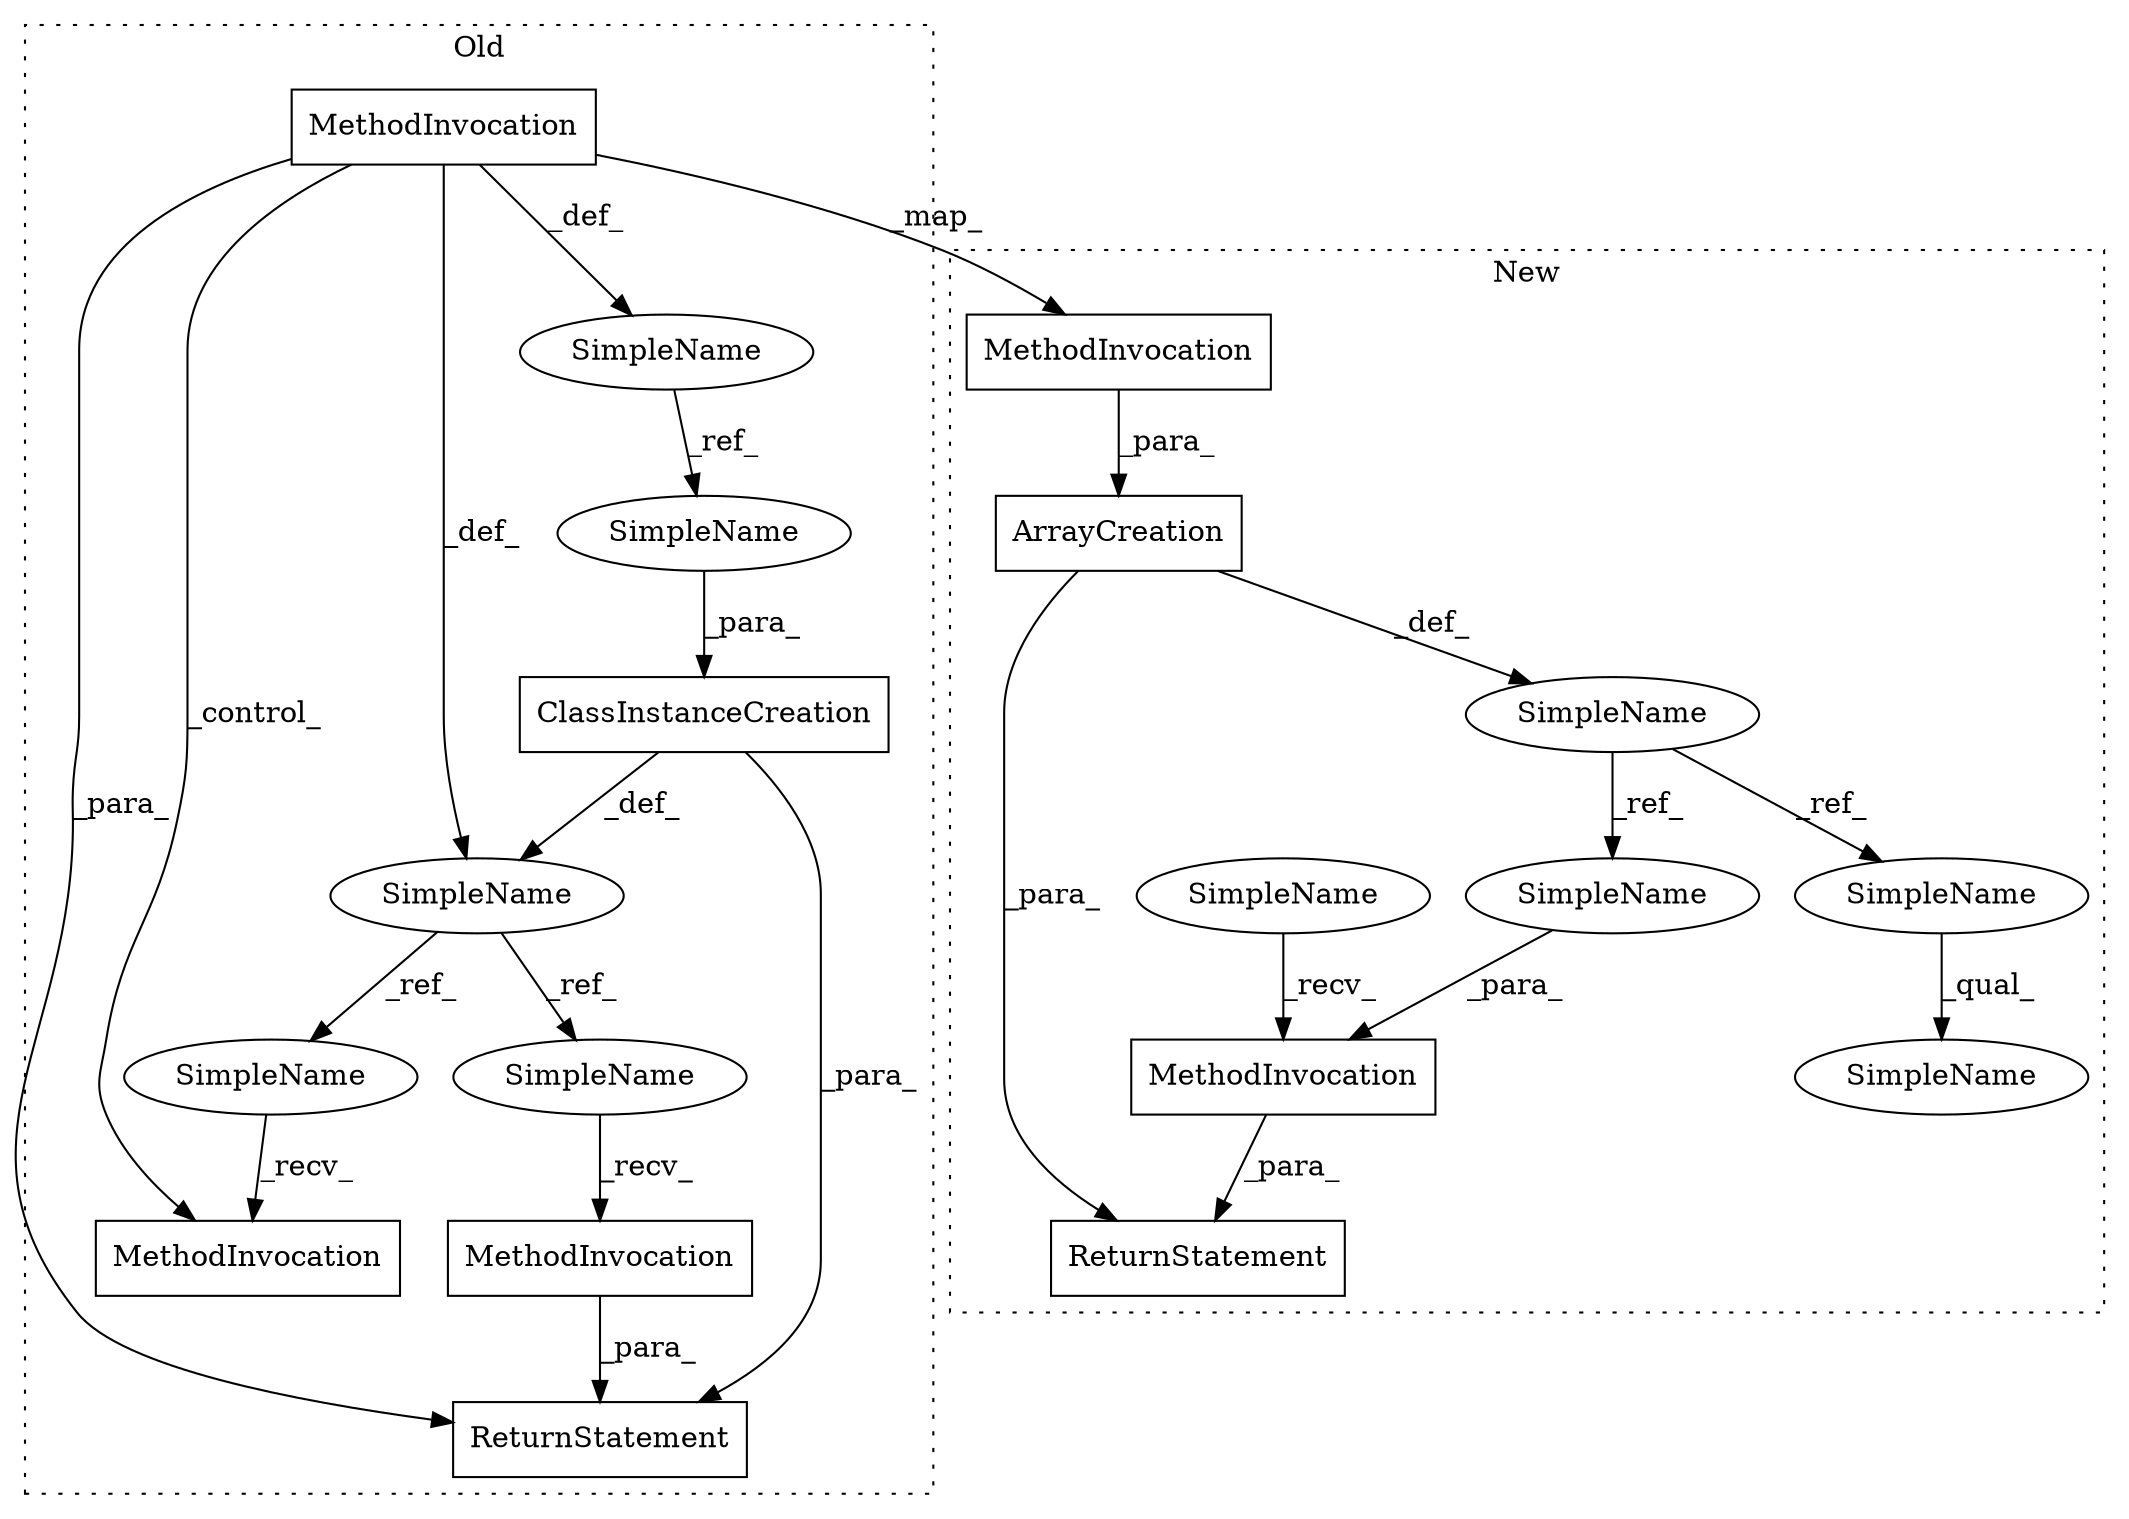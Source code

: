 digraph G {
subgraph cluster0 {
2 [label="ClassInstanceCreation" a="14" s="16015,16039" l="18,1" shape="box"];
3 [label="MethodInvocation" a="32" s="16158" l="10" shape="box"];
5 [label="MethodInvocation" a="32" s="15977" l="8" shape="box"];
7 [label="MethodInvocation" a="32" s="16095,16130" l="7,1" shape="box"];
8 [label="ReturnStatement" a="41" s="16143" l="7" shape="box"];
10 [label="SimpleName" a="42" s="16150" l="7" shape="ellipse"];
13 [label="SimpleName" a="42" s="16005" l="7" shape="ellipse"];
14 [label="SimpleName" a="42" s="15962" l="6" shape="ellipse"];
17 [label="SimpleName" a="42" s="16087" l="7" shape="ellipse"];
19 [label="SimpleName" a="42" s="16033" l="6" shape="ellipse"];
label = "Old";
style="dotted";
}
subgraph cluster1 {
1 [label="ArrayCreation" a="3" s="15949" l="24" shape="box"];
4 [label="MethodInvocation" a="32" s="16097,16113" l="8,1" shape="box"];
6 [label="MethodInvocation" a="32" s="15964" l="8" shape="box"];
9 [label="ReturnStatement" a="41" s="16083" l="7" shape="box"];
11 [label="SimpleName" a="42" s="15938" l="8" shape="ellipse"];
12 [label="SimpleName" a="42" s="16090" l="6" shape="ellipse"];
15 [label="SimpleName" a="42" s="15999" l="8" shape="ellipse"];
16 [label="SimpleName" a="42" s="16105" l="8" shape="ellipse"];
18 [label="SimpleName" a="42" s="15999" l="15" shape="ellipse"];
label = "New";
style="dotted";
}
1 -> 9 [label="_para_"];
1 -> 11 [label="_def_"];
2 -> 8 [label="_para_"];
2 -> 13 [label="_def_"];
3 -> 8 [label="_para_"];
4 -> 9 [label="_para_"];
5 -> 7 [label="_control_"];
5 -> 8 [label="_para_"];
5 -> 6 [label="_map_"];
5 -> 14 [label="_def_"];
5 -> 13 [label="_def_"];
6 -> 1 [label="_para_"];
10 -> 3 [label="_recv_"];
11 -> 16 [label="_ref_"];
11 -> 15 [label="_ref_"];
12 -> 4 [label="_recv_"];
13 -> 10 [label="_ref_"];
13 -> 17 [label="_ref_"];
14 -> 19 [label="_ref_"];
15 -> 18 [label="_qual_"];
16 -> 4 [label="_para_"];
17 -> 7 [label="_recv_"];
19 -> 2 [label="_para_"];
}